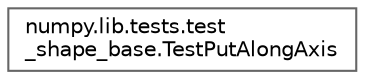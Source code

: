 digraph "Graphical Class Hierarchy"
{
 // LATEX_PDF_SIZE
  bgcolor="transparent";
  edge [fontname=Helvetica,fontsize=10,labelfontname=Helvetica,labelfontsize=10];
  node [fontname=Helvetica,fontsize=10,shape=box,height=0.2,width=0.4];
  rankdir="LR";
  Node0 [id="Node000000",label="numpy.lib.tests.test\l_shape_base.TestPutAlongAxis",height=0.2,width=0.4,color="grey40", fillcolor="white", style="filled",URL="$d5/dde/classnumpy_1_1lib_1_1tests_1_1test__shape__base_1_1TestPutAlongAxis.html",tooltip=" "];
}
